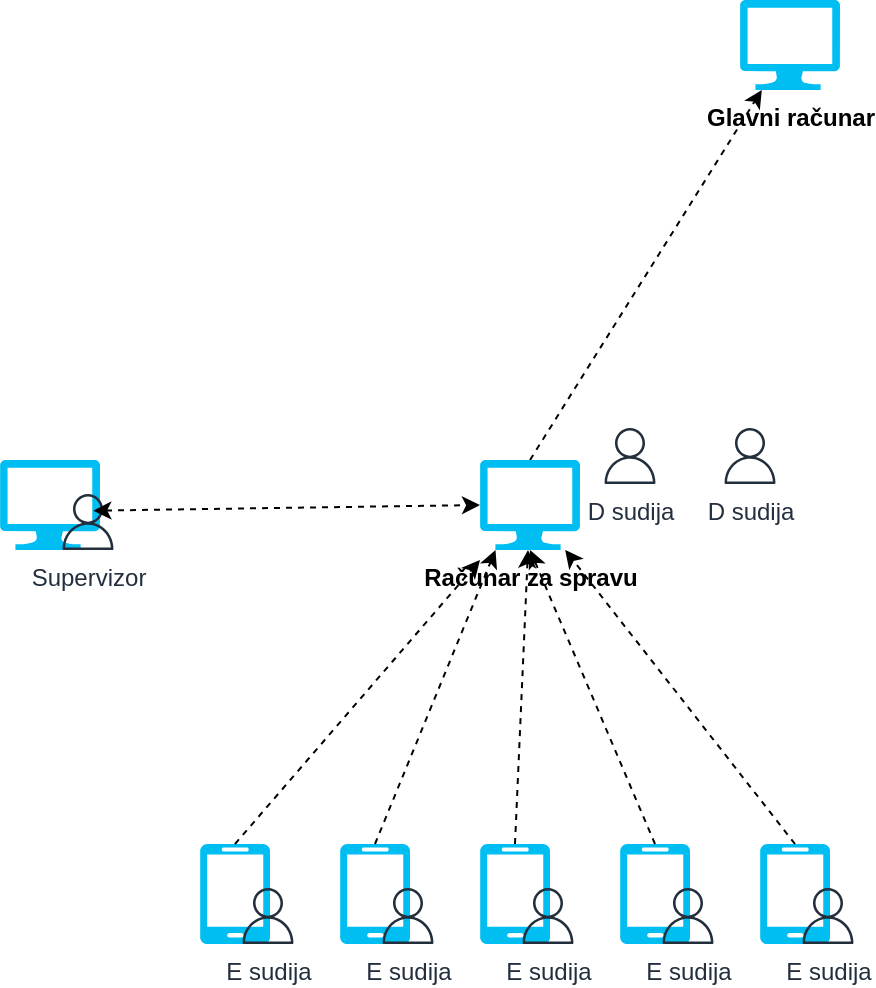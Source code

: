 <mxfile version="20.3.0" type="device"><diagram id="QiZC4xkFVSmqG9qwC9wu" name="Page-1"><mxGraphModel dx="1185" dy="718" grid="1" gridSize="10" guides="1" tooltips="1" connect="1" arrows="1" fold="1" page="1" pageScale="1" pageWidth="1654" pageHeight="2336" math="0" shadow="0"><root><mxCell id="0"/><mxCell id="1" parent="0"/><mxCell id="ZKZMeisSlXwfSMkPe1s6-1" value="&lt;b&gt;Glavni računar&lt;/b&gt;" style="verticalLabelPosition=bottom;html=1;verticalAlign=top;align=center;strokeColor=none;fillColor=#00BEF2;shape=mxgraph.azure.computer;pointerEvents=1;" parent="1" vertex="1"><mxGeometry x="470" y="160" width="50" height="45" as="geometry"/></mxCell><mxCell id="ZKZMeisSlXwfSMkPe1s6-44" style="edgeStyle=none;rounded=0;orthogonalLoop=1;jettySize=auto;html=1;exitX=0.5;exitY=0;exitDx=0;exitDy=0;exitPerimeter=0;dashed=1;" parent="1" source="ZKZMeisSlXwfSMkPe1s6-5" target="ZKZMeisSlXwfSMkPe1s6-1" edge="1"><mxGeometry relative="1" as="geometry"/></mxCell><mxCell id="ZKZMeisSlXwfSMkPe1s6-5" value="&lt;b&gt;Računar za spravu&lt;/b&gt;" style="verticalLabelPosition=bottom;html=1;verticalAlign=top;align=center;strokeColor=none;fillColor=#00BEF2;shape=mxgraph.azure.computer;pointerEvents=1;" parent="1" vertex="1"><mxGeometry x="340" y="390" width="50" height="45" as="geometry"/></mxCell><mxCell id="ZKZMeisSlXwfSMkPe1s6-16" value="D sudija" style="sketch=0;outlineConnect=0;fontColor=#232F3E;gradientColor=none;fillColor=#232F3D;strokeColor=none;dashed=0;verticalLabelPosition=bottom;verticalAlign=top;align=center;html=1;fontSize=12;fontStyle=0;aspect=fixed;pointerEvents=1;shape=mxgraph.aws4.user;" parent="1" vertex="1"><mxGeometry x="461" y="374" width="28" height="28" as="geometry"/></mxCell><mxCell id="ZKZMeisSlXwfSMkPe1s6-20" value="" style="group" parent="1" vertex="1" connectable="0"><mxGeometry x="410" y="582" width="48" height="50" as="geometry"/></mxCell><mxCell id="ZKZMeisSlXwfSMkPe1s6-11" value="" style="verticalLabelPosition=bottom;html=1;verticalAlign=top;align=center;strokeColor=none;fillColor=#00BEF2;shape=mxgraph.azure.mobile;pointerEvents=1;" parent="ZKZMeisSlXwfSMkPe1s6-20" vertex="1"><mxGeometry width="35" height="50" as="geometry"/></mxCell><mxCell id="ZKZMeisSlXwfSMkPe1s6-13" value="E sudija" style="sketch=0;outlineConnect=0;fontColor=#232F3E;gradientColor=none;fillColor=#232F3D;strokeColor=none;dashed=0;verticalLabelPosition=bottom;verticalAlign=top;align=center;html=1;fontSize=12;fontStyle=0;aspect=fixed;pointerEvents=1;shape=mxgraph.aws4.user;" parent="ZKZMeisSlXwfSMkPe1s6-20" vertex="1"><mxGeometry x="20" y="22" width="28" height="28" as="geometry"/></mxCell><mxCell id="ZKZMeisSlXwfSMkPe1s6-21" value="" style="group" parent="1" vertex="1" connectable="0"><mxGeometry x="480" y="582" width="48" height="50" as="geometry"/></mxCell><mxCell id="ZKZMeisSlXwfSMkPe1s6-22" value="" style="verticalLabelPosition=bottom;html=1;verticalAlign=top;align=center;strokeColor=none;fillColor=#00BEF2;shape=mxgraph.azure.mobile;pointerEvents=1;" parent="ZKZMeisSlXwfSMkPe1s6-21" vertex="1"><mxGeometry width="35" height="50" as="geometry"/></mxCell><mxCell id="ZKZMeisSlXwfSMkPe1s6-23" value="E sudija" style="sketch=0;outlineConnect=0;fontColor=#232F3E;gradientColor=none;fillColor=#232F3D;strokeColor=none;dashed=0;verticalLabelPosition=bottom;verticalAlign=top;align=center;html=1;fontSize=12;fontStyle=0;aspect=fixed;pointerEvents=1;shape=mxgraph.aws4.user;" parent="ZKZMeisSlXwfSMkPe1s6-21" vertex="1"><mxGeometry x="20" y="22" width="28" height="28" as="geometry"/></mxCell><mxCell id="ZKZMeisSlXwfSMkPe1s6-24" value="" style="group" parent="1" vertex="1" connectable="0"><mxGeometry x="340" y="582" width="48" height="50" as="geometry"/></mxCell><mxCell id="ZKZMeisSlXwfSMkPe1s6-25" value="" style="verticalLabelPosition=bottom;html=1;verticalAlign=top;align=center;strokeColor=none;fillColor=#00BEF2;shape=mxgraph.azure.mobile;pointerEvents=1;" parent="ZKZMeisSlXwfSMkPe1s6-24" vertex="1"><mxGeometry width="35" height="50" as="geometry"/></mxCell><mxCell id="ZKZMeisSlXwfSMkPe1s6-26" value="E sudija" style="sketch=0;outlineConnect=0;fontColor=#232F3E;gradientColor=none;fillColor=#232F3D;strokeColor=none;dashed=0;verticalLabelPosition=bottom;verticalAlign=top;align=center;html=1;fontSize=12;fontStyle=0;aspect=fixed;pointerEvents=1;shape=mxgraph.aws4.user;" parent="ZKZMeisSlXwfSMkPe1s6-24" vertex="1"><mxGeometry x="20" y="22" width="28" height="28" as="geometry"/></mxCell><mxCell id="ZKZMeisSlXwfSMkPe1s6-27" value="" style="group" parent="1" vertex="1" connectable="0"><mxGeometry x="270" y="582" width="48" height="50" as="geometry"/></mxCell><mxCell id="ZKZMeisSlXwfSMkPe1s6-28" value="" style="verticalLabelPosition=bottom;html=1;verticalAlign=top;align=center;strokeColor=none;fillColor=#00BEF2;shape=mxgraph.azure.mobile;pointerEvents=1;" parent="ZKZMeisSlXwfSMkPe1s6-27" vertex="1"><mxGeometry width="35" height="50" as="geometry"/></mxCell><mxCell id="ZKZMeisSlXwfSMkPe1s6-29" value="E sudija" style="sketch=0;outlineConnect=0;fontColor=#232F3E;gradientColor=none;fillColor=#232F3D;strokeColor=none;dashed=0;verticalLabelPosition=bottom;verticalAlign=top;align=center;html=1;fontSize=12;fontStyle=0;aspect=fixed;pointerEvents=1;shape=mxgraph.aws4.user;" parent="ZKZMeisSlXwfSMkPe1s6-27" vertex="1"><mxGeometry x="20" y="22" width="28" height="28" as="geometry"/></mxCell><mxCell id="ZKZMeisSlXwfSMkPe1s6-30" value="" style="group" parent="1" vertex="1" connectable="0"><mxGeometry x="200" y="582" width="48" height="50" as="geometry"/></mxCell><mxCell id="ZKZMeisSlXwfSMkPe1s6-31" value="" style="verticalLabelPosition=bottom;html=1;verticalAlign=top;align=center;strokeColor=none;fillColor=#00BEF2;shape=mxgraph.azure.mobile;pointerEvents=1;" parent="ZKZMeisSlXwfSMkPe1s6-30" vertex="1"><mxGeometry width="35" height="50" as="geometry"/></mxCell><mxCell id="ZKZMeisSlXwfSMkPe1s6-32" value="E sudija" style="sketch=0;outlineConnect=0;fontColor=#232F3E;gradientColor=none;fillColor=#232F3D;strokeColor=none;dashed=0;verticalLabelPosition=bottom;verticalAlign=top;align=center;html=1;fontSize=12;fontStyle=0;aspect=fixed;pointerEvents=1;shape=mxgraph.aws4.user;" parent="ZKZMeisSlXwfSMkPe1s6-30" vertex="1"><mxGeometry x="20" y="22" width="28" height="28" as="geometry"/></mxCell><mxCell id="ZKZMeisSlXwfSMkPe1s6-36" value="D sudija" style="sketch=0;outlineConnect=0;fontColor=#232F3E;gradientColor=none;fillColor=#232F3D;strokeColor=none;dashed=0;verticalLabelPosition=bottom;verticalAlign=top;align=center;html=1;fontSize=12;fontStyle=0;aspect=fixed;pointerEvents=1;shape=mxgraph.aws4.user;" parent="1" vertex="1"><mxGeometry x="401" y="374" width="28" height="28" as="geometry"/></mxCell><mxCell id="ZKZMeisSlXwfSMkPe1s6-38" style="rounded=0;orthogonalLoop=1;jettySize=auto;html=1;exitX=0.5;exitY=0;exitDx=0;exitDy=0;exitPerimeter=0;dashed=1;" parent="1" source="ZKZMeisSlXwfSMkPe1s6-22" target="ZKZMeisSlXwfSMkPe1s6-5" edge="1"><mxGeometry relative="1" as="geometry"/></mxCell><mxCell id="ZKZMeisSlXwfSMkPe1s6-39" style="edgeStyle=none;rounded=0;orthogonalLoop=1;jettySize=auto;html=1;exitX=0.5;exitY=0;exitDx=0;exitDy=0;exitPerimeter=0;entryX=0.5;entryY=1;entryDx=0;entryDy=0;entryPerimeter=0;dashed=1;" parent="1" source="ZKZMeisSlXwfSMkPe1s6-11" target="ZKZMeisSlXwfSMkPe1s6-5" edge="1"><mxGeometry relative="1" as="geometry"/></mxCell><mxCell id="ZKZMeisSlXwfSMkPe1s6-40" style="edgeStyle=none;rounded=0;orthogonalLoop=1;jettySize=auto;html=1;exitX=0.5;exitY=0;exitDx=0;exitDy=0;exitPerimeter=0;dashed=1;" parent="1" source="ZKZMeisSlXwfSMkPe1s6-25" target="ZKZMeisSlXwfSMkPe1s6-5" edge="1"><mxGeometry relative="1" as="geometry"/></mxCell><mxCell id="ZKZMeisSlXwfSMkPe1s6-41" style="edgeStyle=none;rounded=0;orthogonalLoop=1;jettySize=auto;html=1;exitX=0.5;exitY=0;exitDx=0;exitDy=0;exitPerimeter=0;entryX=0.155;entryY=1;entryDx=0;entryDy=0;entryPerimeter=0;dashed=1;" parent="1" source="ZKZMeisSlXwfSMkPe1s6-28" target="ZKZMeisSlXwfSMkPe1s6-5" edge="1"><mxGeometry relative="1" as="geometry"/></mxCell><mxCell id="ZKZMeisSlXwfSMkPe1s6-42" style="edgeStyle=none;rounded=0;orthogonalLoop=1;jettySize=auto;html=1;exitX=0.5;exitY=0;exitDx=0;exitDy=0;exitPerimeter=0;dashed=1;" parent="1" source="ZKZMeisSlXwfSMkPe1s6-31" edge="1"><mxGeometry relative="1" as="geometry"><mxPoint x="340" y="440" as="targetPoint"/></mxGeometry></mxCell><mxCell id="KNB4zxPgQye0bPLRIVIX-1" value="" style="verticalLabelPosition=bottom;html=1;verticalAlign=top;align=center;strokeColor=none;fillColor=#00BEF2;shape=mxgraph.azure.computer;pointerEvents=1;" vertex="1" parent="1"><mxGeometry x="100" y="390" width="50" height="45" as="geometry"/></mxCell><mxCell id="KNB4zxPgQye0bPLRIVIX-4" value="Supervizor" style="sketch=0;outlineConnect=0;fontColor=#232F3E;gradientColor=none;fillColor=#232F3D;strokeColor=none;dashed=0;verticalLabelPosition=bottom;verticalAlign=top;align=center;html=1;fontSize=12;fontStyle=0;aspect=fixed;pointerEvents=1;shape=mxgraph.aws4.user;" vertex="1" parent="1"><mxGeometry x="130" y="407" width="28" height="28" as="geometry"/></mxCell><mxCell id="KNB4zxPgQye0bPLRIVIX-8" value="" style="endArrow=classic;dashed=1;html=1;rounded=0;entryX=0;entryY=0.5;entryDx=0;entryDy=0;entryPerimeter=0;endFill=1;startArrow=classic;startFill=1;exitX=0.933;exitY=0.563;exitDx=0;exitDy=0;exitPerimeter=0;" edge="1" parent="1" source="KNB4zxPgQye0bPLRIVIX-1" target="ZKZMeisSlXwfSMkPe1s6-5"><mxGeometry width="50" height="50" relative="1" as="geometry"><mxPoint x="700" y="470" as="sourcePoint"/><mxPoint x="750" y="420" as="targetPoint"/></mxGeometry></mxCell></root></mxGraphModel></diagram></mxfile>